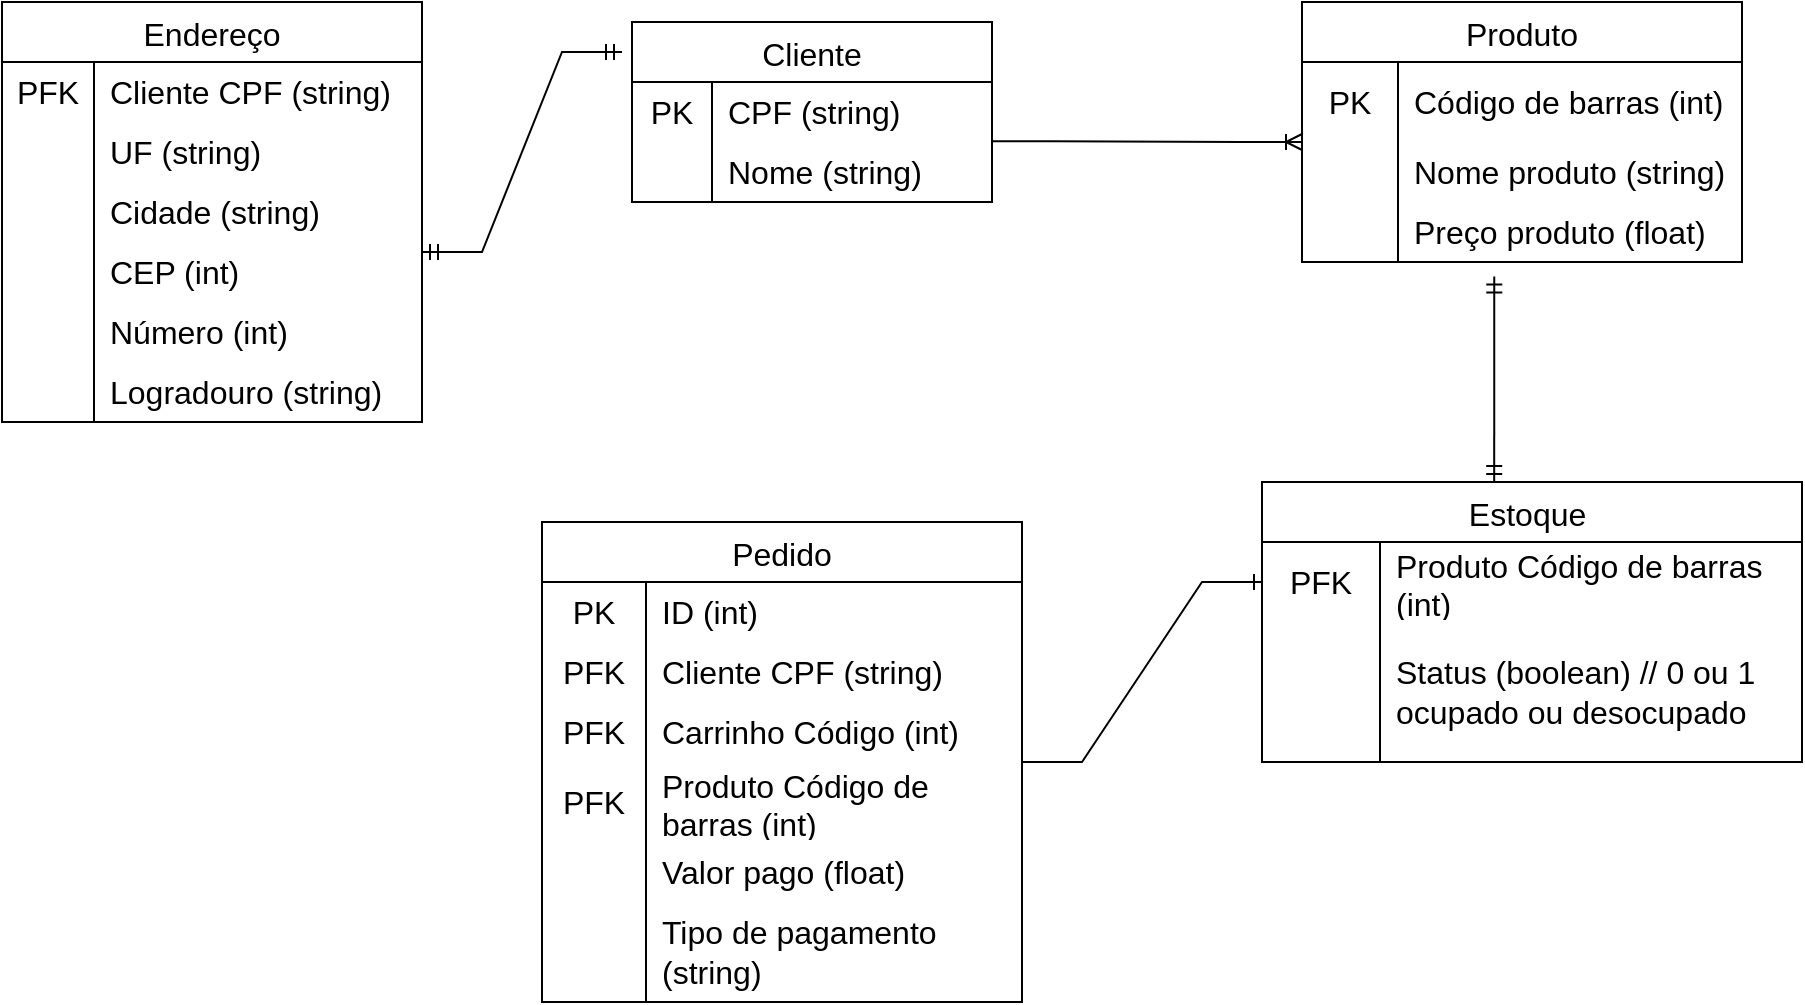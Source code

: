 <mxfile version="21.7.4" type="github">
  <diagram name="Página-1" id="Qo_sMnwt454S_9-Jmmpl">
    <mxGraphModel dx="976" dy="629" grid="1" gridSize="10" guides="1" tooltips="1" connect="1" arrows="1" fold="1" page="1" pageScale="1" pageWidth="827" pageHeight="1169" math="0" shadow="0">
      <root>
        <mxCell id="0" />
        <mxCell id="1" parent="0" />
        <mxCell id="_vKXTOJu5mAYmBj0Jp2Q-5" value="Endereço" style="shape=table;startSize=30;container=1;collapsible=0;childLayout=tableLayout;fixedRows=1;rowLines=0;fontStyle=0;strokeColor=default;fontSize=16;" vertex="1" parent="1">
          <mxGeometry x="20" y="120" width="210" height="210" as="geometry" />
        </mxCell>
        <mxCell id="_vKXTOJu5mAYmBj0Jp2Q-6" value="" style="shape=tableRow;horizontal=0;startSize=0;swimlaneHead=0;swimlaneBody=0;top=0;left=0;bottom=0;right=0;collapsible=0;dropTarget=0;fillColor=none;points=[[0,0.5],[1,0.5]];portConstraint=eastwest;strokeColor=inherit;fontSize=16;" vertex="1" parent="_vKXTOJu5mAYmBj0Jp2Q-5">
          <mxGeometry y="30" width="210" height="30" as="geometry" />
        </mxCell>
        <mxCell id="_vKXTOJu5mAYmBj0Jp2Q-7" value="PFK" style="shape=partialRectangle;html=1;whiteSpace=wrap;connectable=0;fillColor=none;top=0;left=0;bottom=0;right=0;overflow=hidden;pointerEvents=1;strokeColor=inherit;fontSize=16;" vertex="1" parent="_vKXTOJu5mAYmBj0Jp2Q-6">
          <mxGeometry width="46" height="30" as="geometry">
            <mxRectangle width="46" height="30" as="alternateBounds" />
          </mxGeometry>
        </mxCell>
        <mxCell id="_vKXTOJu5mAYmBj0Jp2Q-8" value="Cliente CPF (string)" style="shape=partialRectangle;html=1;whiteSpace=wrap;connectable=0;fillColor=none;top=0;left=0;bottom=0;right=0;align=left;spacingLeft=6;overflow=hidden;strokeColor=inherit;fontSize=16;" vertex="1" parent="_vKXTOJu5mAYmBj0Jp2Q-6">
          <mxGeometry x="46" width="164" height="30" as="geometry">
            <mxRectangle width="164" height="30" as="alternateBounds" />
          </mxGeometry>
        </mxCell>
        <mxCell id="_vKXTOJu5mAYmBj0Jp2Q-9" value="" style="shape=tableRow;horizontal=0;startSize=0;swimlaneHead=0;swimlaneBody=0;top=0;left=0;bottom=0;right=0;collapsible=0;dropTarget=0;fillColor=none;points=[[0,0.5],[1,0.5]];portConstraint=eastwest;strokeColor=inherit;fontSize=16;" vertex="1" parent="_vKXTOJu5mAYmBj0Jp2Q-5">
          <mxGeometry y="60" width="210" height="30" as="geometry" />
        </mxCell>
        <mxCell id="_vKXTOJu5mAYmBj0Jp2Q-10" value="" style="shape=partialRectangle;html=1;whiteSpace=wrap;connectable=0;fillColor=none;top=0;left=0;bottom=0;right=0;overflow=hidden;strokeColor=inherit;fontSize=16;" vertex="1" parent="_vKXTOJu5mAYmBj0Jp2Q-9">
          <mxGeometry width="46" height="30" as="geometry">
            <mxRectangle width="46" height="30" as="alternateBounds" />
          </mxGeometry>
        </mxCell>
        <mxCell id="_vKXTOJu5mAYmBj0Jp2Q-11" value="UF (string)" style="shape=partialRectangle;html=1;whiteSpace=wrap;connectable=0;fillColor=none;top=0;left=0;bottom=0;right=0;align=left;spacingLeft=6;overflow=hidden;strokeColor=inherit;fontSize=16;" vertex="1" parent="_vKXTOJu5mAYmBj0Jp2Q-9">
          <mxGeometry x="46" width="164" height="30" as="geometry">
            <mxRectangle width="164" height="30" as="alternateBounds" />
          </mxGeometry>
        </mxCell>
        <mxCell id="_vKXTOJu5mAYmBj0Jp2Q-12" value="" style="shape=tableRow;horizontal=0;startSize=0;swimlaneHead=0;swimlaneBody=0;top=0;left=0;bottom=0;right=0;collapsible=0;dropTarget=0;fillColor=none;points=[[0,0.5],[1,0.5]];portConstraint=eastwest;strokeColor=inherit;fontSize=16;" vertex="1" parent="_vKXTOJu5mAYmBj0Jp2Q-5">
          <mxGeometry y="90" width="210" height="30" as="geometry" />
        </mxCell>
        <mxCell id="_vKXTOJu5mAYmBj0Jp2Q-13" value="" style="shape=partialRectangle;html=1;whiteSpace=wrap;connectable=0;fillColor=none;top=0;left=0;bottom=0;right=0;overflow=hidden;strokeColor=inherit;fontSize=16;" vertex="1" parent="_vKXTOJu5mAYmBj0Jp2Q-12">
          <mxGeometry width="46" height="30" as="geometry">
            <mxRectangle width="46" height="30" as="alternateBounds" />
          </mxGeometry>
        </mxCell>
        <mxCell id="_vKXTOJu5mAYmBj0Jp2Q-14" value="Cidade (string)" style="shape=partialRectangle;html=1;whiteSpace=wrap;connectable=0;fillColor=none;top=0;left=0;bottom=0;right=0;align=left;spacingLeft=6;overflow=hidden;strokeColor=inherit;fontSize=16;" vertex="1" parent="_vKXTOJu5mAYmBj0Jp2Q-12">
          <mxGeometry x="46" width="164" height="30" as="geometry">
            <mxRectangle width="164" height="30" as="alternateBounds" />
          </mxGeometry>
        </mxCell>
        <mxCell id="_vKXTOJu5mAYmBj0Jp2Q-15" value="" style="shape=tableRow;horizontal=0;startSize=0;swimlaneHead=0;swimlaneBody=0;top=0;left=0;bottom=0;right=0;collapsible=0;dropTarget=0;fillColor=none;points=[[0,0.5],[1,0.5]];portConstraint=eastwest;strokeColor=inherit;fontSize=16;" vertex="1" parent="_vKXTOJu5mAYmBj0Jp2Q-5">
          <mxGeometry y="120" width="210" height="30" as="geometry" />
        </mxCell>
        <mxCell id="_vKXTOJu5mAYmBj0Jp2Q-16" value="" style="shape=partialRectangle;html=1;whiteSpace=wrap;connectable=0;fillColor=none;top=0;left=0;bottom=0;right=0;overflow=hidden;strokeColor=inherit;fontSize=16;" vertex="1" parent="_vKXTOJu5mAYmBj0Jp2Q-15">
          <mxGeometry width="46" height="30" as="geometry">
            <mxRectangle width="46" height="30" as="alternateBounds" />
          </mxGeometry>
        </mxCell>
        <mxCell id="_vKXTOJu5mAYmBj0Jp2Q-17" value="CEP (int)" style="shape=partialRectangle;html=1;whiteSpace=wrap;connectable=0;fillColor=none;top=0;left=0;bottom=0;right=0;align=left;spacingLeft=6;overflow=hidden;strokeColor=inherit;fontSize=16;" vertex="1" parent="_vKXTOJu5mAYmBj0Jp2Q-15">
          <mxGeometry x="46" width="164" height="30" as="geometry">
            <mxRectangle width="164" height="30" as="alternateBounds" />
          </mxGeometry>
        </mxCell>
        <mxCell id="_vKXTOJu5mAYmBj0Jp2Q-18" value="" style="shape=tableRow;horizontal=0;startSize=0;swimlaneHead=0;swimlaneBody=0;top=0;left=0;bottom=0;right=0;collapsible=0;dropTarget=0;fillColor=none;points=[[0,0.5],[1,0.5]];portConstraint=eastwest;strokeColor=inherit;fontSize=16;" vertex="1" parent="_vKXTOJu5mAYmBj0Jp2Q-5">
          <mxGeometry y="150" width="210" height="30" as="geometry" />
        </mxCell>
        <mxCell id="_vKXTOJu5mAYmBj0Jp2Q-19" value="" style="shape=partialRectangle;html=1;whiteSpace=wrap;connectable=0;fillColor=none;top=0;left=0;bottom=0;right=0;overflow=hidden;strokeColor=inherit;fontSize=16;" vertex="1" parent="_vKXTOJu5mAYmBj0Jp2Q-18">
          <mxGeometry width="46" height="30" as="geometry">
            <mxRectangle width="46" height="30" as="alternateBounds" />
          </mxGeometry>
        </mxCell>
        <mxCell id="_vKXTOJu5mAYmBj0Jp2Q-20" value="Número (int)" style="shape=partialRectangle;html=1;whiteSpace=wrap;connectable=0;fillColor=none;top=0;left=0;bottom=0;right=0;align=left;spacingLeft=6;overflow=hidden;strokeColor=inherit;fontSize=16;" vertex="1" parent="_vKXTOJu5mAYmBj0Jp2Q-18">
          <mxGeometry x="46" width="164" height="30" as="geometry">
            <mxRectangle width="164" height="30" as="alternateBounds" />
          </mxGeometry>
        </mxCell>
        <mxCell id="_vKXTOJu5mAYmBj0Jp2Q-21" value="" style="shape=tableRow;horizontal=0;startSize=0;swimlaneHead=0;swimlaneBody=0;top=0;left=0;bottom=0;right=0;collapsible=0;dropTarget=0;fillColor=none;points=[[0,0.5],[1,0.5]];portConstraint=eastwest;strokeColor=inherit;fontSize=16;" vertex="1" parent="_vKXTOJu5mAYmBj0Jp2Q-5">
          <mxGeometry y="180" width="210" height="30" as="geometry" />
        </mxCell>
        <mxCell id="_vKXTOJu5mAYmBj0Jp2Q-22" value="" style="shape=partialRectangle;html=1;whiteSpace=wrap;connectable=0;fillColor=none;top=0;left=0;bottom=0;right=0;overflow=hidden;strokeColor=inherit;fontSize=16;" vertex="1" parent="_vKXTOJu5mAYmBj0Jp2Q-21">
          <mxGeometry width="46" height="30" as="geometry">
            <mxRectangle width="46" height="30" as="alternateBounds" />
          </mxGeometry>
        </mxCell>
        <mxCell id="_vKXTOJu5mAYmBj0Jp2Q-23" value="Logradouro (string)" style="shape=partialRectangle;html=1;whiteSpace=wrap;connectable=0;fillColor=none;top=0;left=0;bottom=0;right=0;align=left;spacingLeft=6;overflow=hidden;strokeColor=inherit;fontSize=16;" vertex="1" parent="_vKXTOJu5mAYmBj0Jp2Q-21">
          <mxGeometry x="46" width="164" height="30" as="geometry">
            <mxRectangle width="164" height="30" as="alternateBounds" />
          </mxGeometry>
        </mxCell>
        <mxCell id="_vKXTOJu5mAYmBj0Jp2Q-24" value="Cliente" style="shape=table;startSize=30;container=1;collapsible=0;childLayout=tableLayout;fixedRows=1;rowLines=0;fontStyle=0;strokeColor=default;fontSize=16;" vertex="1" parent="1">
          <mxGeometry x="335" y="130" width="180" height="90" as="geometry" />
        </mxCell>
        <mxCell id="_vKXTOJu5mAYmBj0Jp2Q-28" value="" style="shape=tableRow;horizontal=0;startSize=0;swimlaneHead=0;swimlaneBody=0;top=0;left=0;bottom=0;right=0;collapsible=0;dropTarget=0;fillColor=none;points=[[0,0.5],[1,0.5]];portConstraint=eastwest;strokeColor=inherit;fontSize=16;" vertex="1" parent="_vKXTOJu5mAYmBj0Jp2Q-24">
          <mxGeometry y="30" width="180" height="30" as="geometry" />
        </mxCell>
        <mxCell id="_vKXTOJu5mAYmBj0Jp2Q-29" value="PK" style="shape=partialRectangle;html=1;whiteSpace=wrap;connectable=0;fillColor=none;top=0;left=0;bottom=0;right=0;overflow=hidden;strokeColor=inherit;fontSize=16;" vertex="1" parent="_vKXTOJu5mAYmBj0Jp2Q-28">
          <mxGeometry width="40" height="30" as="geometry">
            <mxRectangle width="40" height="30" as="alternateBounds" />
          </mxGeometry>
        </mxCell>
        <mxCell id="_vKXTOJu5mAYmBj0Jp2Q-30" value="CPF (string)" style="shape=partialRectangle;html=1;whiteSpace=wrap;connectable=0;fillColor=none;top=0;left=0;bottom=0;right=0;align=left;spacingLeft=6;overflow=hidden;strokeColor=inherit;fontSize=16;" vertex="1" parent="_vKXTOJu5mAYmBj0Jp2Q-28">
          <mxGeometry x="40" width="140" height="30" as="geometry">
            <mxRectangle width="140" height="30" as="alternateBounds" />
          </mxGeometry>
        </mxCell>
        <mxCell id="_vKXTOJu5mAYmBj0Jp2Q-31" value="" style="shape=tableRow;horizontal=0;startSize=0;swimlaneHead=0;swimlaneBody=0;top=0;left=0;bottom=0;right=0;collapsible=0;dropTarget=0;fillColor=none;points=[[0,0.5],[1,0.5]];portConstraint=eastwest;strokeColor=inherit;fontSize=16;" vertex="1" parent="_vKXTOJu5mAYmBj0Jp2Q-24">
          <mxGeometry y="60" width="180" height="30" as="geometry" />
        </mxCell>
        <mxCell id="_vKXTOJu5mAYmBj0Jp2Q-32" value="" style="shape=partialRectangle;html=1;whiteSpace=wrap;connectable=0;fillColor=none;top=0;left=0;bottom=0;right=0;overflow=hidden;strokeColor=inherit;fontSize=16;" vertex="1" parent="_vKXTOJu5mAYmBj0Jp2Q-31">
          <mxGeometry width="40" height="30" as="geometry">
            <mxRectangle width="40" height="30" as="alternateBounds" />
          </mxGeometry>
        </mxCell>
        <mxCell id="_vKXTOJu5mAYmBj0Jp2Q-33" value="Nome (string)" style="shape=partialRectangle;html=1;whiteSpace=wrap;connectable=0;fillColor=none;top=0;left=0;bottom=0;right=0;align=left;spacingLeft=6;overflow=hidden;strokeColor=inherit;fontSize=16;" vertex="1" parent="_vKXTOJu5mAYmBj0Jp2Q-31">
          <mxGeometry x="40" width="140" height="30" as="geometry">
            <mxRectangle width="140" height="30" as="alternateBounds" />
          </mxGeometry>
        </mxCell>
        <mxCell id="_vKXTOJu5mAYmBj0Jp2Q-34" value="Estoque " style="shape=table;startSize=30;container=1;collapsible=0;childLayout=tableLayout;fixedRows=1;rowLines=0;fontStyle=0;strokeColor=default;fontSize=16;" vertex="1" parent="1">
          <mxGeometry x="650" y="360" width="270" height="140" as="geometry" />
        </mxCell>
        <mxCell id="_vKXTOJu5mAYmBj0Jp2Q-35" value="" style="shape=tableRow;horizontal=0;startSize=0;swimlaneHead=0;swimlaneBody=0;top=0;left=0;bottom=0;right=0;collapsible=0;dropTarget=0;fillColor=none;points=[[0,0.5],[1,0.5]];portConstraint=eastwest;strokeColor=inherit;fontSize=16;" vertex="1" parent="_vKXTOJu5mAYmBj0Jp2Q-34">
          <mxGeometry y="30" width="270" height="40" as="geometry" />
        </mxCell>
        <mxCell id="_vKXTOJu5mAYmBj0Jp2Q-36" value="PFK" style="shape=partialRectangle;html=1;whiteSpace=wrap;connectable=0;fillColor=none;top=0;left=0;bottom=0;right=0;overflow=hidden;pointerEvents=1;strokeColor=inherit;fontSize=16;" vertex="1" parent="_vKXTOJu5mAYmBj0Jp2Q-35">
          <mxGeometry width="59" height="40" as="geometry">
            <mxRectangle width="59" height="40" as="alternateBounds" />
          </mxGeometry>
        </mxCell>
        <mxCell id="_vKXTOJu5mAYmBj0Jp2Q-37" value="Produto Código de barras (int)" style="shape=partialRectangle;html=1;whiteSpace=wrap;connectable=0;fillColor=none;top=0;left=0;bottom=0;right=0;align=left;spacingLeft=6;overflow=hidden;strokeColor=inherit;fontSize=16;" vertex="1" parent="_vKXTOJu5mAYmBj0Jp2Q-35">
          <mxGeometry x="59" width="211" height="40" as="geometry">
            <mxRectangle width="211" height="40" as="alternateBounds" />
          </mxGeometry>
        </mxCell>
        <mxCell id="_vKXTOJu5mAYmBj0Jp2Q-38" value="" style="shape=tableRow;horizontal=0;startSize=0;swimlaneHead=0;swimlaneBody=0;top=0;left=0;bottom=0;right=0;collapsible=0;dropTarget=0;fillColor=none;points=[[0,0.5],[1,0.5]];portConstraint=eastwest;strokeColor=inherit;fontSize=16;" vertex="1" parent="_vKXTOJu5mAYmBj0Jp2Q-34">
          <mxGeometry y="70" width="270" height="70" as="geometry" />
        </mxCell>
        <mxCell id="_vKXTOJu5mAYmBj0Jp2Q-39" value="" style="shape=partialRectangle;html=1;whiteSpace=wrap;connectable=0;fillColor=none;top=0;left=0;bottom=0;right=0;overflow=hidden;strokeColor=inherit;fontSize=16;" vertex="1" parent="_vKXTOJu5mAYmBj0Jp2Q-38">
          <mxGeometry width="59" height="70" as="geometry">
            <mxRectangle width="59" height="70" as="alternateBounds" />
          </mxGeometry>
        </mxCell>
        <mxCell id="_vKXTOJu5mAYmBj0Jp2Q-40" value="Status (boolean) // 0 ou 1 ocupado ou desocupado" style="shape=partialRectangle;html=1;whiteSpace=wrap;connectable=0;fillColor=none;top=0;left=0;bottom=0;right=0;align=left;spacingLeft=6;overflow=hidden;strokeColor=inherit;fontSize=16;" vertex="1" parent="_vKXTOJu5mAYmBj0Jp2Q-38">
          <mxGeometry x="59" width="211" height="70" as="geometry">
            <mxRectangle width="211" height="70" as="alternateBounds" />
          </mxGeometry>
        </mxCell>
        <mxCell id="_vKXTOJu5mAYmBj0Jp2Q-44" value="Pedido" style="shape=table;startSize=30;container=1;collapsible=0;childLayout=tableLayout;fixedRows=1;rowLines=0;fontStyle=0;strokeColor=default;fontSize=16;" vertex="1" parent="1">
          <mxGeometry x="290" y="380" width="240" height="240" as="geometry" />
        </mxCell>
        <mxCell id="_vKXTOJu5mAYmBj0Jp2Q-45" value="" style="shape=tableRow;horizontal=0;startSize=0;swimlaneHead=0;swimlaneBody=0;top=0;left=0;bottom=0;right=0;collapsible=0;dropTarget=0;fillColor=none;points=[[0,0.5],[1,0.5]];portConstraint=eastwest;strokeColor=inherit;fontSize=16;" vertex="1" parent="_vKXTOJu5mAYmBj0Jp2Q-44">
          <mxGeometry y="30" width="240" height="30" as="geometry" />
        </mxCell>
        <mxCell id="_vKXTOJu5mAYmBj0Jp2Q-46" value="PK" style="shape=partialRectangle;html=1;whiteSpace=wrap;connectable=0;fillColor=none;top=0;left=0;bottom=0;right=0;overflow=hidden;pointerEvents=1;strokeColor=inherit;fontSize=16;" vertex="1" parent="_vKXTOJu5mAYmBj0Jp2Q-45">
          <mxGeometry width="52" height="30" as="geometry">
            <mxRectangle width="52" height="30" as="alternateBounds" />
          </mxGeometry>
        </mxCell>
        <mxCell id="_vKXTOJu5mAYmBj0Jp2Q-47" value="ID (int)" style="shape=partialRectangle;html=1;whiteSpace=wrap;connectable=0;fillColor=none;top=0;left=0;bottom=0;right=0;align=left;spacingLeft=6;overflow=hidden;strokeColor=inherit;fontSize=16;" vertex="1" parent="_vKXTOJu5mAYmBj0Jp2Q-45">
          <mxGeometry x="52" width="188" height="30" as="geometry">
            <mxRectangle width="188" height="30" as="alternateBounds" />
          </mxGeometry>
        </mxCell>
        <mxCell id="_vKXTOJu5mAYmBj0Jp2Q-48" value="" style="shape=tableRow;horizontal=0;startSize=0;swimlaneHead=0;swimlaneBody=0;top=0;left=0;bottom=0;right=0;collapsible=0;dropTarget=0;fillColor=none;points=[[0,0.5],[1,0.5]];portConstraint=eastwest;strokeColor=inherit;fontSize=16;" vertex="1" parent="_vKXTOJu5mAYmBj0Jp2Q-44">
          <mxGeometry y="60" width="240" height="30" as="geometry" />
        </mxCell>
        <mxCell id="_vKXTOJu5mAYmBj0Jp2Q-49" value="PFK" style="shape=partialRectangle;html=1;whiteSpace=wrap;connectable=0;fillColor=none;top=0;left=0;bottom=0;right=0;overflow=hidden;strokeColor=inherit;fontSize=16;" vertex="1" parent="_vKXTOJu5mAYmBj0Jp2Q-48">
          <mxGeometry width="52" height="30" as="geometry">
            <mxRectangle width="52" height="30" as="alternateBounds" />
          </mxGeometry>
        </mxCell>
        <mxCell id="_vKXTOJu5mAYmBj0Jp2Q-50" value="Cliente CPF (string)" style="shape=partialRectangle;html=1;whiteSpace=wrap;connectable=0;fillColor=none;top=0;left=0;bottom=0;right=0;align=left;spacingLeft=6;overflow=hidden;strokeColor=inherit;fontSize=16;" vertex="1" parent="_vKXTOJu5mAYmBj0Jp2Q-48">
          <mxGeometry x="52" width="188" height="30" as="geometry">
            <mxRectangle width="188" height="30" as="alternateBounds" />
          </mxGeometry>
        </mxCell>
        <mxCell id="_vKXTOJu5mAYmBj0Jp2Q-51" value="" style="shape=tableRow;horizontal=0;startSize=0;swimlaneHead=0;swimlaneBody=0;top=0;left=0;bottom=0;right=0;collapsible=0;dropTarget=0;fillColor=none;points=[[0,0.5],[1,0.5]];portConstraint=eastwest;strokeColor=inherit;fontSize=16;" vertex="1" parent="_vKXTOJu5mAYmBj0Jp2Q-44">
          <mxGeometry y="90" width="240" height="30" as="geometry" />
        </mxCell>
        <mxCell id="_vKXTOJu5mAYmBj0Jp2Q-52" value="PFK" style="shape=partialRectangle;html=1;whiteSpace=wrap;connectable=0;fillColor=none;top=0;left=0;bottom=0;right=0;overflow=hidden;strokeColor=inherit;fontSize=16;" vertex="1" parent="_vKXTOJu5mAYmBj0Jp2Q-51">
          <mxGeometry width="52" height="30" as="geometry">
            <mxRectangle width="52" height="30" as="alternateBounds" />
          </mxGeometry>
        </mxCell>
        <mxCell id="_vKXTOJu5mAYmBj0Jp2Q-53" value="Carrinho Código (int)" style="shape=partialRectangle;html=1;whiteSpace=wrap;connectable=0;fillColor=none;top=0;left=0;bottom=0;right=0;align=left;spacingLeft=6;overflow=hidden;strokeColor=inherit;fontSize=16;" vertex="1" parent="_vKXTOJu5mAYmBj0Jp2Q-51">
          <mxGeometry x="52" width="188" height="30" as="geometry">
            <mxRectangle width="188" height="30" as="alternateBounds" />
          </mxGeometry>
        </mxCell>
        <mxCell id="_vKXTOJu5mAYmBj0Jp2Q-74" value="" style="shape=tableRow;horizontal=0;startSize=0;swimlaneHead=0;swimlaneBody=0;top=0;left=0;bottom=0;right=0;collapsible=0;dropTarget=0;fillColor=none;points=[[0,0.5],[1,0.5]];portConstraint=eastwest;strokeColor=inherit;fontSize=16;" vertex="1" parent="_vKXTOJu5mAYmBj0Jp2Q-44">
          <mxGeometry y="120" width="240" height="40" as="geometry" />
        </mxCell>
        <mxCell id="_vKXTOJu5mAYmBj0Jp2Q-75" value="PFK" style="shape=partialRectangle;html=1;whiteSpace=wrap;connectable=0;fillColor=none;top=0;left=0;bottom=0;right=0;overflow=hidden;strokeColor=inherit;fontSize=16;" vertex="1" parent="_vKXTOJu5mAYmBj0Jp2Q-74">
          <mxGeometry width="52" height="40" as="geometry">
            <mxRectangle width="52" height="40" as="alternateBounds" />
          </mxGeometry>
        </mxCell>
        <mxCell id="_vKXTOJu5mAYmBj0Jp2Q-76" value="Produto Código de barras (int)&amp;nbsp;" style="shape=partialRectangle;html=1;whiteSpace=wrap;connectable=0;fillColor=none;top=0;left=0;bottom=0;right=0;align=left;spacingLeft=6;overflow=hidden;strokeColor=inherit;fontSize=16;" vertex="1" parent="_vKXTOJu5mAYmBj0Jp2Q-74">
          <mxGeometry x="52" width="188" height="40" as="geometry">
            <mxRectangle width="188" height="40" as="alternateBounds" />
          </mxGeometry>
        </mxCell>
        <mxCell id="_vKXTOJu5mAYmBj0Jp2Q-77" value="" style="shape=tableRow;horizontal=0;startSize=0;swimlaneHead=0;swimlaneBody=0;top=0;left=0;bottom=0;right=0;collapsible=0;dropTarget=0;fillColor=none;points=[[0,0.5],[1,0.5]];portConstraint=eastwest;strokeColor=inherit;fontSize=16;" vertex="1" parent="_vKXTOJu5mAYmBj0Jp2Q-44">
          <mxGeometry y="160" width="240" height="30" as="geometry" />
        </mxCell>
        <mxCell id="_vKXTOJu5mAYmBj0Jp2Q-78" value="" style="shape=partialRectangle;html=1;whiteSpace=wrap;connectable=0;fillColor=none;top=0;left=0;bottom=0;right=0;overflow=hidden;strokeColor=inherit;fontSize=16;" vertex="1" parent="_vKXTOJu5mAYmBj0Jp2Q-77">
          <mxGeometry width="52" height="30" as="geometry">
            <mxRectangle width="52" height="30" as="alternateBounds" />
          </mxGeometry>
        </mxCell>
        <mxCell id="_vKXTOJu5mAYmBj0Jp2Q-79" value="Valor pago (float)" style="shape=partialRectangle;html=1;whiteSpace=wrap;connectable=0;fillColor=none;top=0;left=0;bottom=0;right=0;align=left;spacingLeft=6;overflow=hidden;strokeColor=inherit;fontSize=16;" vertex="1" parent="_vKXTOJu5mAYmBj0Jp2Q-77">
          <mxGeometry x="52" width="188" height="30" as="geometry">
            <mxRectangle width="188" height="30" as="alternateBounds" />
          </mxGeometry>
        </mxCell>
        <mxCell id="_vKXTOJu5mAYmBj0Jp2Q-80" value="" style="shape=tableRow;horizontal=0;startSize=0;swimlaneHead=0;swimlaneBody=0;top=0;left=0;bottom=0;right=0;collapsible=0;dropTarget=0;fillColor=none;points=[[0,0.5],[1,0.5]];portConstraint=eastwest;strokeColor=inherit;fontSize=16;" vertex="1" parent="_vKXTOJu5mAYmBj0Jp2Q-44">
          <mxGeometry y="190" width="240" height="50" as="geometry" />
        </mxCell>
        <mxCell id="_vKXTOJu5mAYmBj0Jp2Q-81" value="" style="shape=partialRectangle;html=1;whiteSpace=wrap;connectable=0;fillColor=none;top=0;left=0;bottom=0;right=0;overflow=hidden;strokeColor=inherit;fontSize=16;" vertex="1" parent="_vKXTOJu5mAYmBj0Jp2Q-80">
          <mxGeometry width="52" height="50" as="geometry">
            <mxRectangle width="52" height="50" as="alternateBounds" />
          </mxGeometry>
        </mxCell>
        <mxCell id="_vKXTOJu5mAYmBj0Jp2Q-82" value="Tipo de pagamento (string)" style="shape=partialRectangle;html=1;whiteSpace=wrap;connectable=0;fillColor=none;top=0;left=0;bottom=0;right=0;align=left;spacingLeft=6;overflow=hidden;strokeColor=inherit;fontSize=16;" vertex="1" parent="_vKXTOJu5mAYmBj0Jp2Q-80">
          <mxGeometry x="52" width="188" height="50" as="geometry">
            <mxRectangle width="188" height="50" as="alternateBounds" />
          </mxGeometry>
        </mxCell>
        <mxCell id="_vKXTOJu5mAYmBj0Jp2Q-64" value="Produto" style="shape=table;startSize=30;container=1;collapsible=0;childLayout=tableLayout;fixedRows=1;rowLines=0;fontStyle=0;strokeColor=default;fontSize=16;" vertex="1" parent="1">
          <mxGeometry x="670" y="120" width="220" height="130" as="geometry" />
        </mxCell>
        <mxCell id="_vKXTOJu5mAYmBj0Jp2Q-65" value="" style="shape=tableRow;horizontal=0;startSize=0;swimlaneHead=0;swimlaneBody=0;top=0;left=0;bottom=0;right=0;collapsible=0;dropTarget=0;fillColor=none;points=[[0,0.5],[1,0.5]];portConstraint=eastwest;strokeColor=inherit;fontSize=16;" vertex="1" parent="_vKXTOJu5mAYmBj0Jp2Q-64">
          <mxGeometry y="30" width="220" height="40" as="geometry" />
        </mxCell>
        <mxCell id="_vKXTOJu5mAYmBj0Jp2Q-66" value="PK" style="shape=partialRectangle;html=1;whiteSpace=wrap;connectable=0;fillColor=none;top=0;left=0;bottom=0;right=0;overflow=hidden;pointerEvents=1;strokeColor=inherit;fontSize=16;" vertex="1" parent="_vKXTOJu5mAYmBj0Jp2Q-65">
          <mxGeometry width="48" height="40" as="geometry">
            <mxRectangle width="48" height="40" as="alternateBounds" />
          </mxGeometry>
        </mxCell>
        <mxCell id="_vKXTOJu5mAYmBj0Jp2Q-67" value="Código de barras (int)" style="shape=partialRectangle;html=1;whiteSpace=wrap;connectable=0;fillColor=none;top=0;left=0;bottom=0;right=0;align=left;spacingLeft=6;overflow=hidden;strokeColor=inherit;fontSize=16;" vertex="1" parent="_vKXTOJu5mAYmBj0Jp2Q-65">
          <mxGeometry x="48" width="172" height="40" as="geometry">
            <mxRectangle width="172" height="40" as="alternateBounds" />
          </mxGeometry>
        </mxCell>
        <mxCell id="_vKXTOJu5mAYmBj0Jp2Q-68" value="" style="shape=tableRow;horizontal=0;startSize=0;swimlaneHead=0;swimlaneBody=0;top=0;left=0;bottom=0;right=0;collapsible=0;dropTarget=0;fillColor=none;points=[[0,0.5],[1,0.5]];portConstraint=eastwest;strokeColor=inherit;fontSize=16;" vertex="1" parent="_vKXTOJu5mAYmBj0Jp2Q-64">
          <mxGeometry y="70" width="220" height="30" as="geometry" />
        </mxCell>
        <mxCell id="_vKXTOJu5mAYmBj0Jp2Q-69" value="" style="shape=partialRectangle;html=1;whiteSpace=wrap;connectable=0;fillColor=none;top=0;left=0;bottom=0;right=0;overflow=hidden;strokeColor=inherit;fontSize=16;" vertex="1" parent="_vKXTOJu5mAYmBj0Jp2Q-68">
          <mxGeometry width="48" height="30" as="geometry">
            <mxRectangle width="48" height="30" as="alternateBounds" />
          </mxGeometry>
        </mxCell>
        <mxCell id="_vKXTOJu5mAYmBj0Jp2Q-70" value="Nome produto (string)" style="shape=partialRectangle;html=1;whiteSpace=wrap;connectable=0;fillColor=none;top=0;left=0;bottom=0;right=0;align=left;spacingLeft=6;overflow=hidden;strokeColor=inherit;fontSize=16;" vertex="1" parent="_vKXTOJu5mAYmBj0Jp2Q-68">
          <mxGeometry x="48" width="172" height="30" as="geometry">
            <mxRectangle width="172" height="30" as="alternateBounds" />
          </mxGeometry>
        </mxCell>
        <mxCell id="_vKXTOJu5mAYmBj0Jp2Q-71" value="" style="shape=tableRow;horizontal=0;startSize=0;swimlaneHead=0;swimlaneBody=0;top=0;left=0;bottom=0;right=0;collapsible=0;dropTarget=0;fillColor=none;points=[[0,0.5],[1,0.5]];portConstraint=eastwest;strokeColor=inherit;fontSize=16;" vertex="1" parent="_vKXTOJu5mAYmBj0Jp2Q-64">
          <mxGeometry y="100" width="220" height="30" as="geometry" />
        </mxCell>
        <mxCell id="_vKXTOJu5mAYmBj0Jp2Q-72" value="" style="shape=partialRectangle;html=1;whiteSpace=wrap;connectable=0;fillColor=none;top=0;left=0;bottom=0;right=0;overflow=hidden;strokeColor=inherit;fontSize=16;" vertex="1" parent="_vKXTOJu5mAYmBj0Jp2Q-71">
          <mxGeometry width="48" height="30" as="geometry">
            <mxRectangle width="48" height="30" as="alternateBounds" />
          </mxGeometry>
        </mxCell>
        <mxCell id="_vKXTOJu5mAYmBj0Jp2Q-73" value="Preço produto (float)" style="shape=partialRectangle;html=1;whiteSpace=wrap;connectable=0;fillColor=none;top=0;left=0;bottom=0;right=0;align=left;spacingLeft=6;overflow=hidden;strokeColor=inherit;fontSize=16;" vertex="1" parent="_vKXTOJu5mAYmBj0Jp2Q-71">
          <mxGeometry x="48" width="172" height="30" as="geometry">
            <mxRectangle width="172" height="30" as="alternateBounds" />
          </mxGeometry>
        </mxCell>
        <mxCell id="_vKXTOJu5mAYmBj0Jp2Q-83" value="" style="edgeStyle=entityRelationEdgeStyle;fontSize=12;html=1;endArrow=ERmandOne;startArrow=ERmandOne;rounded=0;" edge="1" parent="1">
          <mxGeometry width="100" height="100" relative="1" as="geometry">
            <mxPoint x="230" y="245" as="sourcePoint" />
            <mxPoint x="330" y="145" as="targetPoint" />
            <Array as="points">
              <mxPoint x="50" y="-75" />
            </Array>
          </mxGeometry>
        </mxCell>
        <mxCell id="_vKXTOJu5mAYmBj0Jp2Q-86" value="" style="fontSize=12;html=1;endArrow=ERmandOne;startArrow=ERmandOne;rounded=0;entryX=0.437;entryY=1.241;entryDx=0;entryDy=0;entryPerimeter=0;exitX=0.43;exitY=0;exitDx=0;exitDy=0;exitPerimeter=0;" edge="1" parent="1" source="_vKXTOJu5mAYmBj0Jp2Q-34" target="_vKXTOJu5mAYmBj0Jp2Q-71">
          <mxGeometry width="100" height="100" relative="1" as="geometry">
            <mxPoint x="727" y="360" as="sourcePoint" />
            <mxPoint x="827" y="260" as="targetPoint" />
          </mxGeometry>
        </mxCell>
        <mxCell id="_vKXTOJu5mAYmBj0Jp2Q-87" value="" style="edgeStyle=entityRelationEdgeStyle;fontSize=12;html=1;endArrow=ERone;endFill=1;rounded=0;" edge="1" parent="1">
          <mxGeometry width="100" height="100" relative="1" as="geometry">
            <mxPoint x="530" y="500" as="sourcePoint" />
            <mxPoint x="650" y="410" as="targetPoint" />
            <Array as="points">
              <mxPoint x="630" y="460" />
            </Array>
          </mxGeometry>
        </mxCell>
        <mxCell id="_vKXTOJu5mAYmBj0Jp2Q-89" value="" style="edgeStyle=entityRelationEdgeStyle;fontSize=12;html=1;endArrow=ERoneToMany;rounded=0;exitX=0.998;exitY=-0.011;exitDx=0;exitDy=0;exitPerimeter=0;entryX=0;entryY=0;entryDx=0;entryDy=0;entryPerimeter=0;" edge="1" parent="1" source="_vKXTOJu5mAYmBj0Jp2Q-31" target="_vKXTOJu5mAYmBj0Jp2Q-68">
          <mxGeometry width="100" height="100" relative="1" as="geometry">
            <mxPoint x="515" y="210" as="sourcePoint" />
            <mxPoint x="660" y="190" as="targetPoint" />
            <Array as="points">
              <mxPoint x="590" y="180" />
            </Array>
          </mxGeometry>
        </mxCell>
      </root>
    </mxGraphModel>
  </diagram>
</mxfile>
